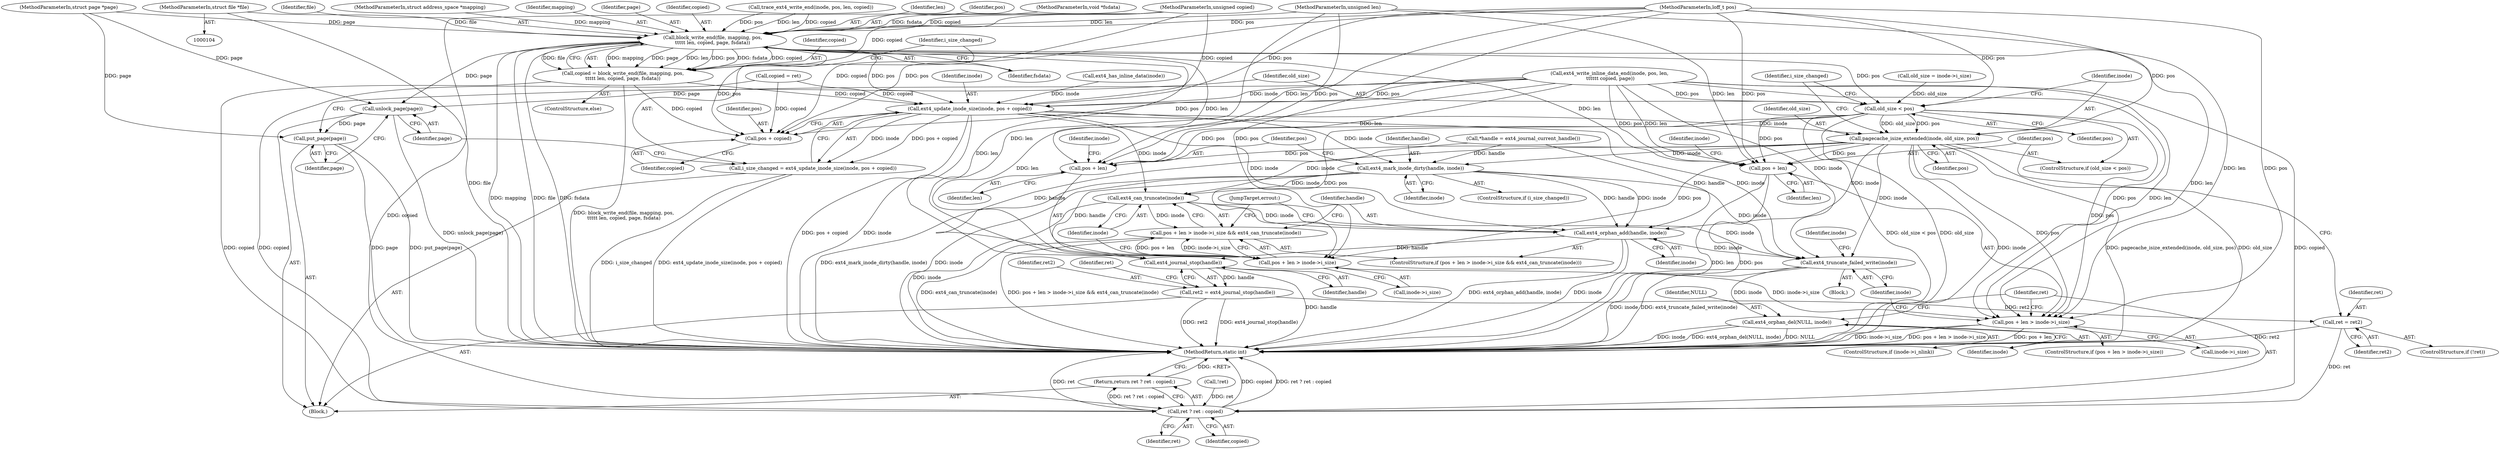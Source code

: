 digraph "0_linux_06bd3c36a733ac27962fea7d6f47168841376824_0@pointer" {
"1000105" [label="(MethodParameterIn,struct file *file)"];
"1000166" [label="(Call,block_write_end(file, mapping, pos,\n\t\t\t\t\t len, copied, page, fsdata))"];
"1000164" [label="(Call,copied = block_write_end(file, mapping, pos,\n\t\t\t\t\t len, copied, page, fsdata))"];
"1000176" [label="(Call,ext4_update_inode_size(inode, pos + copied))"];
"1000174" [label="(Call,i_size_changed = ext4_update_inode_size(inode, pos + copied))"];
"1000189" [label="(Call,pagecache_isize_extended(inode, old_size, pos))"];
"1000195" [label="(Call,ext4_mark_inode_dirty(handle, inode))"];
"1000207" [label="(Call,ext4_can_truncate(inode))"];
"1000199" [label="(Call,pos + len > inode->i_size && ext4_can_truncate(inode))"];
"1000209" [label="(Call,ext4_orphan_add(handle, inode))"];
"1000215" [label="(Call,ext4_journal_stop(handle))"];
"1000213" [label="(Call,ret2 = ext4_journal_stop(handle))"];
"1000220" [label="(Call,ret = ret2)"];
"1000242" [label="(Call,ret ? ret : copied)"];
"1000241" [label="(Return,return ret ? ret : copied;)"];
"1000232" [label="(Call,ext4_truncate_failed_write(inode))"];
"1000238" [label="(Call,ext4_orphan_del(NULL, inode))"];
"1000200" [label="(Call,pos + len > inode->i_size)"];
"1000224" [label="(Call,pos + len > inode->i_size)"];
"1000201" [label="(Call,pos + len)"];
"1000225" [label="(Call,pos + len)"];
"1000178" [label="(Call,pos + copied)"];
"1000181" [label="(Call,unlock_page(page))"];
"1000183" [label="(Call,put_page(page))"];
"1000186" [label="(Call,old_size < pos)"];
"1000175" [label="(Identifier,i_size_changed)"];
"1000180" [label="(Identifier,copied)"];
"1000169" [label="(Identifier,pos)"];
"1000191" [label="(Identifier,old_size)"];
"1000210" [label="(Identifier,handle)"];
"1000177" [label="(Identifier,inode)"];
"1000233" [label="(Identifier,inode)"];
"1000183" [label="(Call,put_page(page))"];
"1000246" [label="(MethodReturn,static int)"];
"1000194" [label="(Identifier,i_size_changed)"];
"1000190" [label="(Identifier,inode)"];
"1000213" [label="(Call,ret2 = ext4_journal_stop(handle))"];
"1000112" [label="(Block,)"];
"1000107" [label="(MethodParameterIn,loff_t pos)"];
"1000203" [label="(Identifier,len)"];
"1000212" [label="(JumpTarget,errout:)"];
"1000197" [label="(Identifier,inode)"];
"1000209" [label="(Call,ext4_orphan_add(handle, inode))"];
"1000220" [label="(Call,ret = ret2)"];
"1000242" [label="(Call,ret ? ret : copied)"];
"1000196" [label="(Identifier,handle)"];
"1000234" [label="(ControlStructure,if (inode->i_nlink))"];
"1000187" [label="(Identifier,old_size)"];
"1000214" [label="(Identifier,ret2)"];
"1000208" [label="(Identifier,inode)"];
"1000181" [label="(Call,unlock_page(page))"];
"1000217" [label="(ControlStructure,if (!ret))"];
"1000111" [label="(MethodParameterIn,void *fsdata)"];
"1000165" [label="(Identifier,copied)"];
"1000167" [label="(Identifier,file)"];
"1000198" [label="(ControlStructure,if (pos + len > inode->i_size && ext4_can_truncate(inode)))"];
"1000239" [label="(Identifier,NULL)"];
"1000232" [label="(Call,ext4_truncate_failed_write(inode))"];
"1000106" [label="(MethodParameterIn,struct address_space *mapping)"];
"1000168" [label="(Identifier,mapping)"];
"1000164" [label="(Call,copied = block_write_end(file, mapping, pos,\n\t\t\t\t\t len, copied, page, fsdata))"];
"1000227" [label="(Identifier,len)"];
"1000172" [label="(Identifier,page)"];
"1000109" [label="(MethodParameterIn,unsigned copied)"];
"1000236" [label="(Identifier,inode)"];
"1000186" [label="(Call,old_size < pos)"];
"1000231" [label="(Block,)"];
"1000166" [label="(Call,block_write_end(file, mapping, pos,\n\t\t\t\t\t len, copied, page, fsdata))"];
"1000110" [label="(MethodParameterIn,struct page *page)"];
"1000244" [label="(Identifier,ret)"];
"1000144" [label="(Call,ext4_has_inline_data(inode))"];
"1000204" [label="(Call,inode->i_size)"];
"1000245" [label="(Identifier,copied)"];
"1000185" [label="(ControlStructure,if (old_size < pos))"];
"1000229" [label="(Identifier,inode)"];
"1000182" [label="(Identifier,page)"];
"1000223" [label="(ControlStructure,if (pos + len > inode->i_size))"];
"1000189" [label="(Call,pagecache_isize_extended(inode, old_size, pos))"];
"1000173" [label="(Identifier,fsdata)"];
"1000195" [label="(Call,ext4_mark_inode_dirty(handle, inode))"];
"1000192" [label="(Identifier,pos)"];
"1000238" [label="(Call,ext4_orphan_del(NULL, inode))"];
"1000199" [label="(Call,pos + len > inode->i_size && ext4_can_truncate(inode))"];
"1000240" [label="(Identifier,inode)"];
"1000202" [label="(Identifier,pos)"];
"1000224" [label="(Call,pos + len > inode->i_size)"];
"1000219" [label="(Identifier,ret)"];
"1000201" [label="(Call,pos + len)"];
"1000211" [label="(Identifier,inode)"];
"1000226" [label="(Identifier,pos)"];
"1000222" [label="(Identifier,ret2)"];
"1000105" [label="(MethodParameterIn,struct file *file)"];
"1000205" [label="(Identifier,inode)"];
"1000184" [label="(Identifier,page)"];
"1000176" [label="(Call,ext4_update_inode_size(inode, pos + copied))"];
"1000160" [label="(Call,copied = ret)"];
"1000216" [label="(Identifier,handle)"];
"1000241" [label="(Return,return ret ? ret : copied;)"];
"1000228" [label="(Call,inode->i_size)"];
"1000221" [label="(Identifier,ret)"];
"1000174" [label="(Call,i_size_changed = ext4_update_inode_size(inode, pos + copied))"];
"1000215" [label="(Call,ext4_journal_stop(handle))"];
"1000114" [label="(Call,*handle = ext4_journal_current_handle())"];
"1000243" [label="(Identifier,ret)"];
"1000171" [label="(Identifier,copied)"];
"1000193" [label="(ControlStructure,if (i_size_changed))"];
"1000200" [label="(Call,pos + len > inode->i_size)"];
"1000225" [label="(Call,pos + len)"];
"1000207" [label="(Call,ext4_can_truncate(inode))"];
"1000179" [label="(Identifier,pos)"];
"1000138" [label="(Call,trace_ext4_write_end(inode, pos, len, copied))"];
"1000170" [label="(Identifier,len)"];
"1000178" [label="(Call,pos + copied)"];
"1000108" [label="(MethodParameterIn,unsigned len)"];
"1000149" [label="(Call,ext4_write_inline_data_end(inode, pos, len,\n \t\t\t\t\t\t copied, page))"];
"1000124" [label="(Call,old_size = inode->i_size)"];
"1000188" [label="(Identifier,pos)"];
"1000163" [label="(ControlStructure,else)"];
"1000218" [label="(Call,!ret)"];
"1000105" -> "1000104"  [label="AST: "];
"1000105" -> "1000246"  [label="DDG: file"];
"1000105" -> "1000166"  [label="DDG: file"];
"1000166" -> "1000164"  [label="AST: "];
"1000166" -> "1000173"  [label="CFG: "];
"1000167" -> "1000166"  [label="AST: "];
"1000168" -> "1000166"  [label="AST: "];
"1000169" -> "1000166"  [label="AST: "];
"1000170" -> "1000166"  [label="AST: "];
"1000171" -> "1000166"  [label="AST: "];
"1000172" -> "1000166"  [label="AST: "];
"1000173" -> "1000166"  [label="AST: "];
"1000164" -> "1000166"  [label="CFG: "];
"1000166" -> "1000246"  [label="DDG: mapping"];
"1000166" -> "1000246"  [label="DDG: file"];
"1000166" -> "1000246"  [label="DDG: fsdata"];
"1000166" -> "1000164"  [label="DDG: mapping"];
"1000166" -> "1000164"  [label="DDG: page"];
"1000166" -> "1000164"  [label="DDG: len"];
"1000166" -> "1000164"  [label="DDG: pos"];
"1000166" -> "1000164"  [label="DDG: fsdata"];
"1000166" -> "1000164"  [label="DDG: copied"];
"1000166" -> "1000164"  [label="DDG: file"];
"1000106" -> "1000166"  [label="DDG: mapping"];
"1000138" -> "1000166"  [label="DDG: pos"];
"1000138" -> "1000166"  [label="DDG: len"];
"1000138" -> "1000166"  [label="DDG: copied"];
"1000107" -> "1000166"  [label="DDG: pos"];
"1000108" -> "1000166"  [label="DDG: len"];
"1000109" -> "1000166"  [label="DDG: copied"];
"1000110" -> "1000166"  [label="DDG: page"];
"1000111" -> "1000166"  [label="DDG: fsdata"];
"1000166" -> "1000176"  [label="DDG: pos"];
"1000166" -> "1000178"  [label="DDG: pos"];
"1000166" -> "1000181"  [label="DDG: page"];
"1000166" -> "1000186"  [label="DDG: pos"];
"1000166" -> "1000200"  [label="DDG: len"];
"1000166" -> "1000201"  [label="DDG: len"];
"1000166" -> "1000224"  [label="DDG: len"];
"1000166" -> "1000225"  [label="DDG: len"];
"1000164" -> "1000163"  [label="AST: "];
"1000165" -> "1000164"  [label="AST: "];
"1000175" -> "1000164"  [label="CFG: "];
"1000164" -> "1000246"  [label="DDG: block_write_end(file, mapping, pos,\n\t\t\t\t\t len, copied, page, fsdata)"];
"1000109" -> "1000164"  [label="DDG: copied"];
"1000164" -> "1000176"  [label="DDG: copied"];
"1000164" -> "1000178"  [label="DDG: copied"];
"1000164" -> "1000242"  [label="DDG: copied"];
"1000176" -> "1000174"  [label="AST: "];
"1000176" -> "1000178"  [label="CFG: "];
"1000177" -> "1000176"  [label="AST: "];
"1000178" -> "1000176"  [label="AST: "];
"1000174" -> "1000176"  [label="CFG: "];
"1000176" -> "1000246"  [label="DDG: pos + copied"];
"1000176" -> "1000246"  [label="DDG: inode"];
"1000176" -> "1000174"  [label="DDG: inode"];
"1000176" -> "1000174"  [label="DDG: pos + copied"];
"1000144" -> "1000176"  [label="DDG: inode"];
"1000149" -> "1000176"  [label="DDG: inode"];
"1000149" -> "1000176"  [label="DDG: pos"];
"1000107" -> "1000176"  [label="DDG: pos"];
"1000160" -> "1000176"  [label="DDG: copied"];
"1000109" -> "1000176"  [label="DDG: copied"];
"1000176" -> "1000189"  [label="DDG: inode"];
"1000176" -> "1000195"  [label="DDG: inode"];
"1000176" -> "1000207"  [label="DDG: inode"];
"1000176" -> "1000209"  [label="DDG: inode"];
"1000176" -> "1000232"  [label="DDG: inode"];
"1000174" -> "1000112"  [label="AST: "];
"1000175" -> "1000174"  [label="AST: "];
"1000182" -> "1000174"  [label="CFG: "];
"1000174" -> "1000246"  [label="DDG: ext4_update_inode_size(inode, pos + copied)"];
"1000174" -> "1000246"  [label="DDG: i_size_changed"];
"1000189" -> "1000185"  [label="AST: "];
"1000189" -> "1000192"  [label="CFG: "];
"1000190" -> "1000189"  [label="AST: "];
"1000191" -> "1000189"  [label="AST: "];
"1000192" -> "1000189"  [label="AST: "];
"1000194" -> "1000189"  [label="CFG: "];
"1000189" -> "1000246"  [label="DDG: inode"];
"1000189" -> "1000246"  [label="DDG: pagecache_isize_extended(inode, old_size, pos)"];
"1000189" -> "1000246"  [label="DDG: old_size"];
"1000186" -> "1000189"  [label="DDG: old_size"];
"1000186" -> "1000189"  [label="DDG: pos"];
"1000107" -> "1000189"  [label="DDG: pos"];
"1000189" -> "1000195"  [label="DDG: inode"];
"1000189" -> "1000200"  [label="DDG: pos"];
"1000189" -> "1000201"  [label="DDG: pos"];
"1000189" -> "1000207"  [label="DDG: inode"];
"1000189" -> "1000209"  [label="DDG: inode"];
"1000189" -> "1000224"  [label="DDG: pos"];
"1000189" -> "1000225"  [label="DDG: pos"];
"1000189" -> "1000232"  [label="DDG: inode"];
"1000195" -> "1000193"  [label="AST: "];
"1000195" -> "1000197"  [label="CFG: "];
"1000196" -> "1000195"  [label="AST: "];
"1000197" -> "1000195"  [label="AST: "];
"1000202" -> "1000195"  [label="CFG: "];
"1000195" -> "1000246"  [label="DDG: ext4_mark_inode_dirty(handle, inode)"];
"1000195" -> "1000246"  [label="DDG: inode"];
"1000114" -> "1000195"  [label="DDG: handle"];
"1000195" -> "1000207"  [label="DDG: inode"];
"1000195" -> "1000209"  [label="DDG: handle"];
"1000195" -> "1000209"  [label="DDG: inode"];
"1000195" -> "1000215"  [label="DDG: handle"];
"1000195" -> "1000232"  [label="DDG: inode"];
"1000207" -> "1000199"  [label="AST: "];
"1000207" -> "1000208"  [label="CFG: "];
"1000208" -> "1000207"  [label="AST: "];
"1000199" -> "1000207"  [label="CFG: "];
"1000207" -> "1000246"  [label="DDG: inode"];
"1000207" -> "1000199"  [label="DDG: inode"];
"1000207" -> "1000209"  [label="DDG: inode"];
"1000207" -> "1000232"  [label="DDG: inode"];
"1000199" -> "1000198"  [label="AST: "];
"1000199" -> "1000200"  [label="CFG: "];
"1000200" -> "1000199"  [label="AST: "];
"1000210" -> "1000199"  [label="CFG: "];
"1000212" -> "1000199"  [label="CFG: "];
"1000199" -> "1000246"  [label="DDG: ext4_can_truncate(inode)"];
"1000199" -> "1000246"  [label="DDG: pos + len > inode->i_size && ext4_can_truncate(inode)"];
"1000200" -> "1000199"  [label="DDG: pos + len"];
"1000200" -> "1000199"  [label="DDG: inode->i_size"];
"1000209" -> "1000198"  [label="AST: "];
"1000209" -> "1000211"  [label="CFG: "];
"1000210" -> "1000209"  [label="AST: "];
"1000211" -> "1000209"  [label="AST: "];
"1000212" -> "1000209"  [label="CFG: "];
"1000209" -> "1000246"  [label="DDG: ext4_orphan_add(handle, inode)"];
"1000209" -> "1000246"  [label="DDG: inode"];
"1000114" -> "1000209"  [label="DDG: handle"];
"1000209" -> "1000215"  [label="DDG: handle"];
"1000209" -> "1000232"  [label="DDG: inode"];
"1000215" -> "1000213"  [label="AST: "];
"1000215" -> "1000216"  [label="CFG: "];
"1000216" -> "1000215"  [label="AST: "];
"1000213" -> "1000215"  [label="CFG: "];
"1000215" -> "1000246"  [label="DDG: handle"];
"1000215" -> "1000213"  [label="DDG: handle"];
"1000114" -> "1000215"  [label="DDG: handle"];
"1000213" -> "1000112"  [label="AST: "];
"1000214" -> "1000213"  [label="AST: "];
"1000219" -> "1000213"  [label="CFG: "];
"1000213" -> "1000246"  [label="DDG: ret2"];
"1000213" -> "1000246"  [label="DDG: ext4_journal_stop(handle)"];
"1000213" -> "1000220"  [label="DDG: ret2"];
"1000220" -> "1000217"  [label="AST: "];
"1000220" -> "1000222"  [label="CFG: "];
"1000221" -> "1000220"  [label="AST: "];
"1000222" -> "1000220"  [label="AST: "];
"1000226" -> "1000220"  [label="CFG: "];
"1000220" -> "1000246"  [label="DDG: ret2"];
"1000220" -> "1000242"  [label="DDG: ret"];
"1000242" -> "1000241"  [label="AST: "];
"1000242" -> "1000244"  [label="CFG: "];
"1000242" -> "1000245"  [label="CFG: "];
"1000243" -> "1000242"  [label="AST: "];
"1000244" -> "1000242"  [label="AST: "];
"1000245" -> "1000242"  [label="AST: "];
"1000241" -> "1000242"  [label="CFG: "];
"1000242" -> "1000246"  [label="DDG: copied"];
"1000242" -> "1000246"  [label="DDG: ret ? ret : copied"];
"1000242" -> "1000246"  [label="DDG: ret"];
"1000242" -> "1000241"  [label="DDG: ret ? ret : copied"];
"1000218" -> "1000242"  [label="DDG: ret"];
"1000149" -> "1000242"  [label="DDG: copied"];
"1000109" -> "1000242"  [label="DDG: copied"];
"1000160" -> "1000242"  [label="DDG: copied"];
"1000241" -> "1000112"  [label="AST: "];
"1000246" -> "1000241"  [label="CFG: "];
"1000241" -> "1000246"  [label="DDG: <RET>"];
"1000232" -> "1000231"  [label="AST: "];
"1000232" -> "1000233"  [label="CFG: "];
"1000233" -> "1000232"  [label="AST: "];
"1000236" -> "1000232"  [label="CFG: "];
"1000232" -> "1000246"  [label="DDG: inode"];
"1000232" -> "1000246"  [label="DDG: ext4_truncate_failed_write(inode)"];
"1000149" -> "1000232"  [label="DDG: inode"];
"1000232" -> "1000238"  [label="DDG: inode"];
"1000238" -> "1000234"  [label="AST: "];
"1000238" -> "1000240"  [label="CFG: "];
"1000239" -> "1000238"  [label="AST: "];
"1000240" -> "1000238"  [label="AST: "];
"1000243" -> "1000238"  [label="CFG: "];
"1000238" -> "1000246"  [label="DDG: NULL"];
"1000238" -> "1000246"  [label="DDG: inode"];
"1000238" -> "1000246"  [label="DDG: ext4_orphan_del(NULL, inode)"];
"1000200" -> "1000204"  [label="CFG: "];
"1000201" -> "1000200"  [label="AST: "];
"1000204" -> "1000200"  [label="AST: "];
"1000208" -> "1000200"  [label="CFG: "];
"1000186" -> "1000200"  [label="DDG: pos"];
"1000107" -> "1000200"  [label="DDG: pos"];
"1000149" -> "1000200"  [label="DDG: len"];
"1000108" -> "1000200"  [label="DDG: len"];
"1000200" -> "1000224"  [label="DDG: inode->i_size"];
"1000224" -> "1000223"  [label="AST: "];
"1000224" -> "1000228"  [label="CFG: "];
"1000225" -> "1000224"  [label="AST: "];
"1000228" -> "1000224"  [label="AST: "];
"1000233" -> "1000224"  [label="CFG: "];
"1000243" -> "1000224"  [label="CFG: "];
"1000224" -> "1000246"  [label="DDG: pos + len"];
"1000224" -> "1000246"  [label="DDG: inode->i_size"];
"1000224" -> "1000246"  [label="DDG: pos + len > inode->i_size"];
"1000149" -> "1000224"  [label="DDG: pos"];
"1000149" -> "1000224"  [label="DDG: len"];
"1000107" -> "1000224"  [label="DDG: pos"];
"1000186" -> "1000224"  [label="DDG: pos"];
"1000108" -> "1000224"  [label="DDG: len"];
"1000201" -> "1000203"  [label="CFG: "];
"1000202" -> "1000201"  [label="AST: "];
"1000203" -> "1000201"  [label="AST: "];
"1000205" -> "1000201"  [label="CFG: "];
"1000186" -> "1000201"  [label="DDG: pos"];
"1000107" -> "1000201"  [label="DDG: pos"];
"1000149" -> "1000201"  [label="DDG: len"];
"1000108" -> "1000201"  [label="DDG: len"];
"1000225" -> "1000227"  [label="CFG: "];
"1000226" -> "1000225"  [label="AST: "];
"1000227" -> "1000225"  [label="AST: "];
"1000229" -> "1000225"  [label="CFG: "];
"1000225" -> "1000246"  [label="DDG: len"];
"1000225" -> "1000246"  [label="DDG: pos"];
"1000149" -> "1000225"  [label="DDG: pos"];
"1000149" -> "1000225"  [label="DDG: len"];
"1000107" -> "1000225"  [label="DDG: pos"];
"1000186" -> "1000225"  [label="DDG: pos"];
"1000108" -> "1000225"  [label="DDG: len"];
"1000178" -> "1000180"  [label="CFG: "];
"1000179" -> "1000178"  [label="AST: "];
"1000180" -> "1000178"  [label="AST: "];
"1000149" -> "1000178"  [label="DDG: pos"];
"1000107" -> "1000178"  [label="DDG: pos"];
"1000160" -> "1000178"  [label="DDG: copied"];
"1000109" -> "1000178"  [label="DDG: copied"];
"1000181" -> "1000112"  [label="AST: "];
"1000181" -> "1000182"  [label="CFG: "];
"1000182" -> "1000181"  [label="AST: "];
"1000184" -> "1000181"  [label="CFG: "];
"1000181" -> "1000246"  [label="DDG: unlock_page(page)"];
"1000149" -> "1000181"  [label="DDG: page"];
"1000110" -> "1000181"  [label="DDG: page"];
"1000181" -> "1000183"  [label="DDG: page"];
"1000183" -> "1000112"  [label="AST: "];
"1000183" -> "1000184"  [label="CFG: "];
"1000184" -> "1000183"  [label="AST: "];
"1000187" -> "1000183"  [label="CFG: "];
"1000183" -> "1000246"  [label="DDG: page"];
"1000183" -> "1000246"  [label="DDG: put_page(page)"];
"1000110" -> "1000183"  [label="DDG: page"];
"1000186" -> "1000185"  [label="AST: "];
"1000186" -> "1000188"  [label="CFG: "];
"1000187" -> "1000186"  [label="AST: "];
"1000188" -> "1000186"  [label="AST: "];
"1000190" -> "1000186"  [label="CFG: "];
"1000194" -> "1000186"  [label="CFG: "];
"1000186" -> "1000246"  [label="DDG: old_size < pos"];
"1000186" -> "1000246"  [label="DDG: old_size"];
"1000124" -> "1000186"  [label="DDG: old_size"];
"1000107" -> "1000186"  [label="DDG: pos"];
"1000149" -> "1000186"  [label="DDG: pos"];
}
